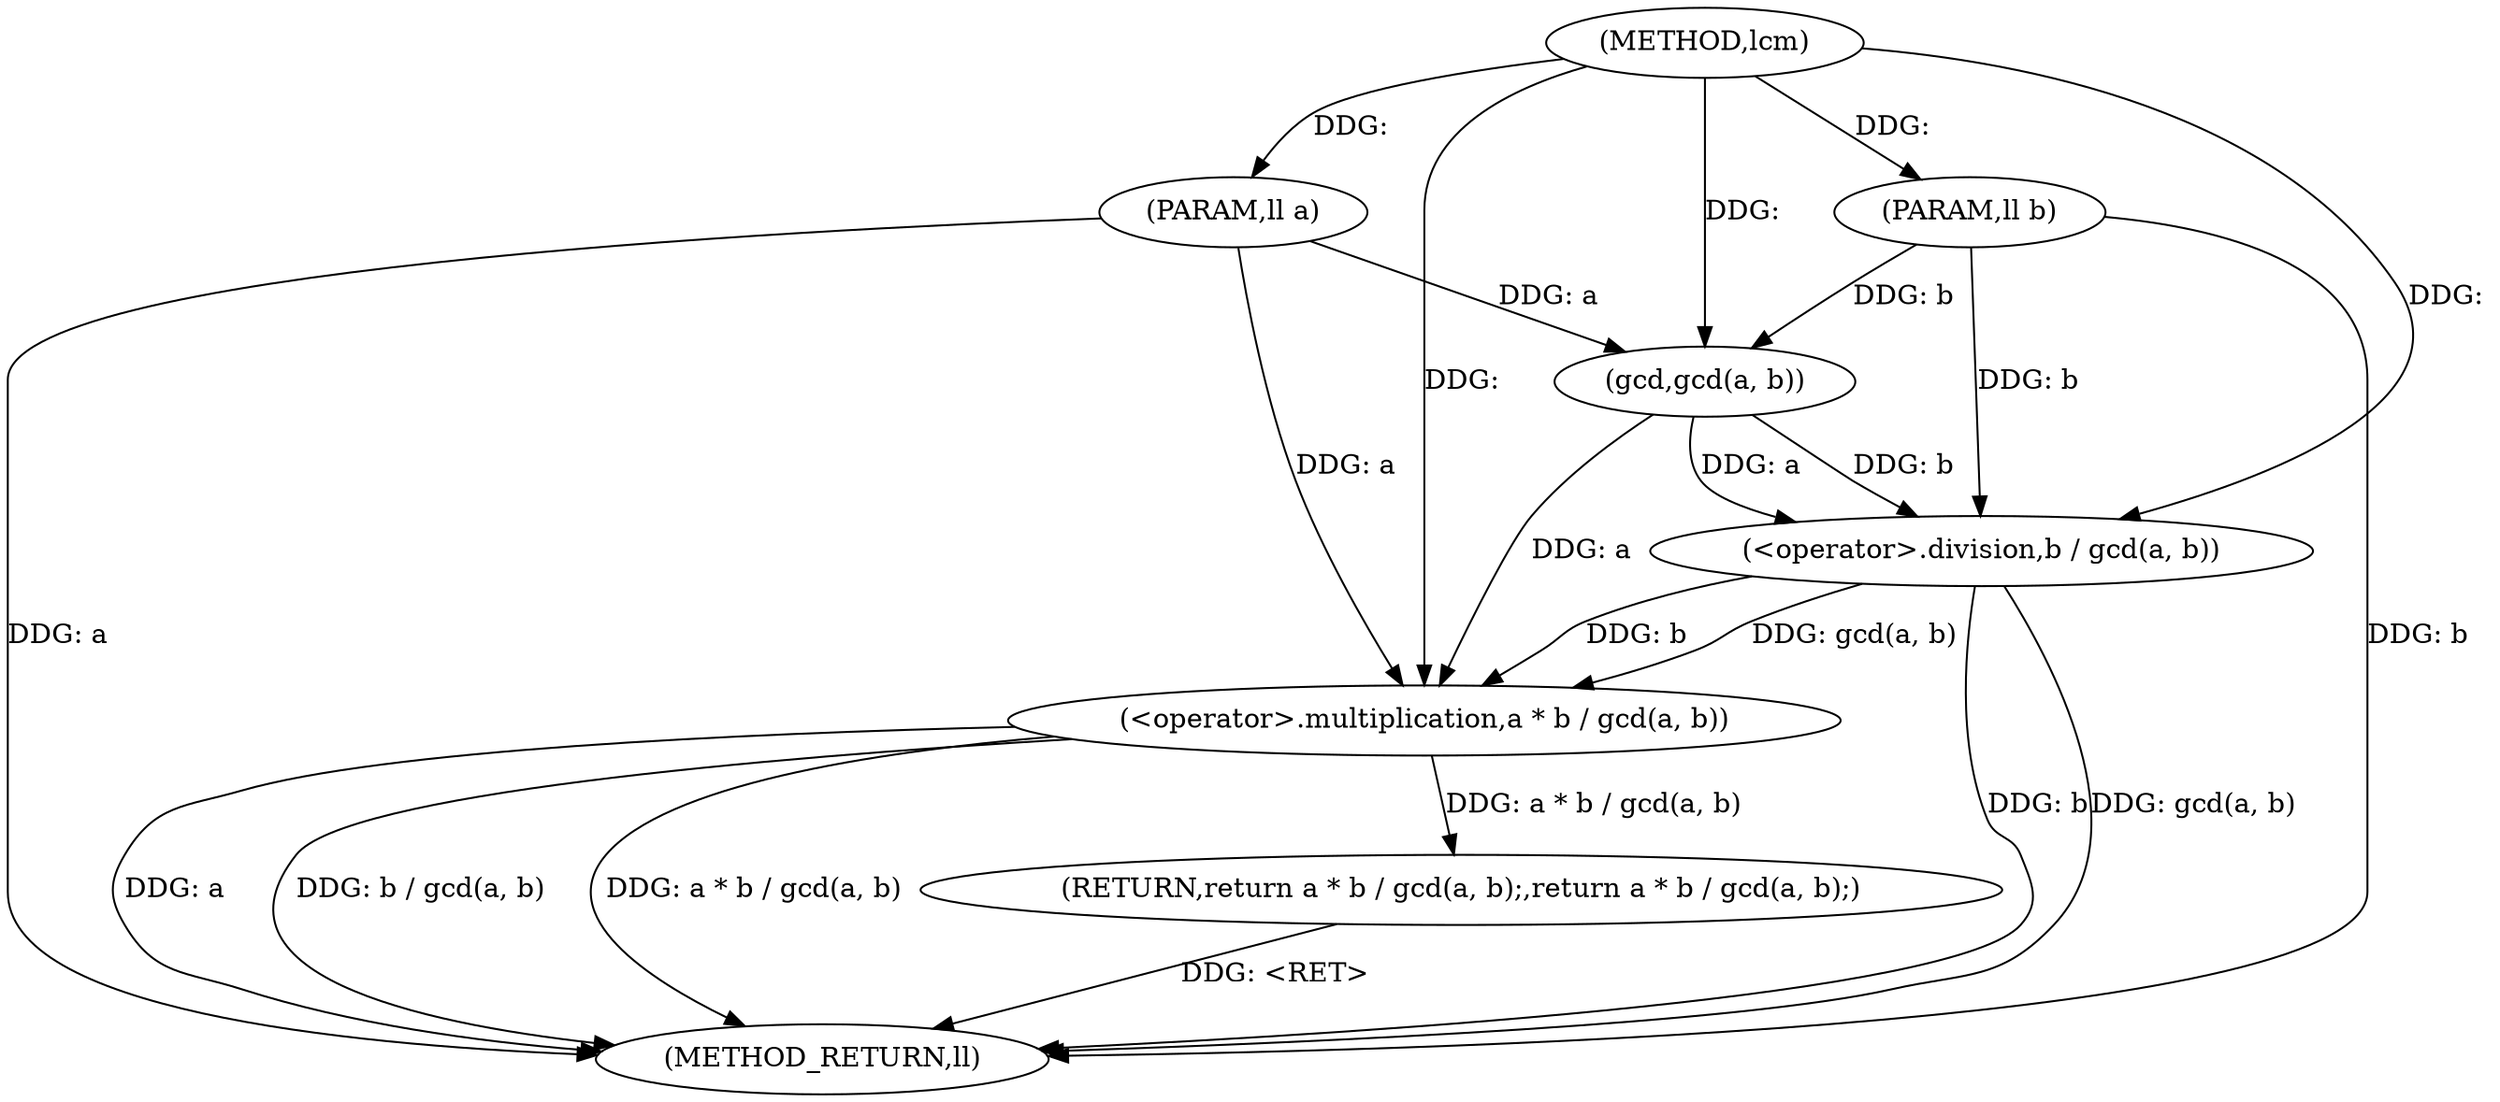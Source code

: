 digraph "lcm" {  
"1000165" [label = "(METHOD,lcm)" ]
"1000177" [label = "(METHOD_RETURN,ll)" ]
"1000166" [label = "(PARAM,ll a)" ]
"1000167" [label = "(PARAM,ll b)" ]
"1000169" [label = "(RETURN,return a * b / gcd(a, b);,return a * b / gcd(a, b);)" ]
"1000170" [label = "(<operator>.multiplication,a * b / gcd(a, b))" ]
"1000172" [label = "(<operator>.division,b / gcd(a, b))" ]
"1000174" [label = "(gcd,gcd(a, b))" ]
  "1000166" -> "1000177"  [ label = "DDG: a"] 
  "1000167" -> "1000177"  [ label = "DDG: b"] 
  "1000170" -> "1000177"  [ label = "DDG: a"] 
  "1000172" -> "1000177"  [ label = "DDG: b"] 
  "1000172" -> "1000177"  [ label = "DDG: gcd(a, b)"] 
  "1000170" -> "1000177"  [ label = "DDG: b / gcd(a, b)"] 
  "1000170" -> "1000177"  [ label = "DDG: a * b / gcd(a, b)"] 
  "1000169" -> "1000177"  [ label = "DDG: <RET>"] 
  "1000165" -> "1000166"  [ label = "DDG: "] 
  "1000165" -> "1000167"  [ label = "DDG: "] 
  "1000170" -> "1000169"  [ label = "DDG: a * b / gcd(a, b)"] 
  "1000174" -> "1000170"  [ label = "DDG: a"] 
  "1000166" -> "1000170"  [ label = "DDG: a"] 
  "1000165" -> "1000170"  [ label = "DDG: "] 
  "1000172" -> "1000170"  [ label = "DDG: gcd(a, b)"] 
  "1000172" -> "1000170"  [ label = "DDG: b"] 
  "1000174" -> "1000172"  [ label = "DDG: b"] 
  "1000167" -> "1000172"  [ label = "DDG: b"] 
  "1000165" -> "1000172"  [ label = "DDG: "] 
  "1000174" -> "1000172"  [ label = "DDG: a"] 
  "1000166" -> "1000174"  [ label = "DDG: a"] 
  "1000165" -> "1000174"  [ label = "DDG: "] 
  "1000167" -> "1000174"  [ label = "DDG: b"] 
}
